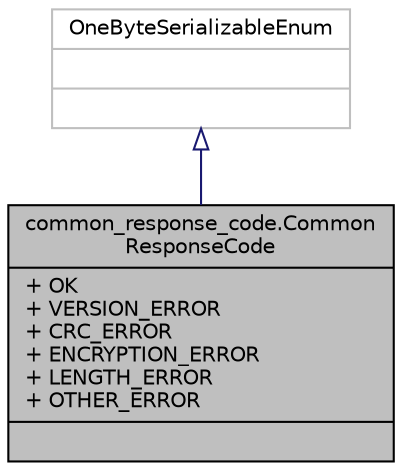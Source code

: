 digraph "common_response_code.CommonResponseCode"
{
 // LATEX_PDF_SIZE
  edge [fontname="Helvetica",fontsize="10",labelfontname="Helvetica",labelfontsize="10"];
  node [fontname="Helvetica",fontsize="10",shape=record];
  Node1 [label="{common_response_code.Common\lResponseCode\n|+ OK\l+ VERSION_ERROR\l+ CRC_ERROR\l+ ENCRYPTION_ERROR\l+ LENGTH_ERROR\l+ OTHER_ERROR\l|}",height=0.2,width=0.4,color="black", fillcolor="grey75", style="filled", fontcolor="black",tooltip=" "];
  Node2 -> Node1 [dir="back",color="midnightblue",fontsize="10",style="solid",arrowtail="onormal",fontname="Helvetica"];
  Node2 [label="{OneByteSerializableEnum\n||}",height=0.2,width=0.4,color="grey75", fillcolor="white", style="filled",tooltip=" "];
}

